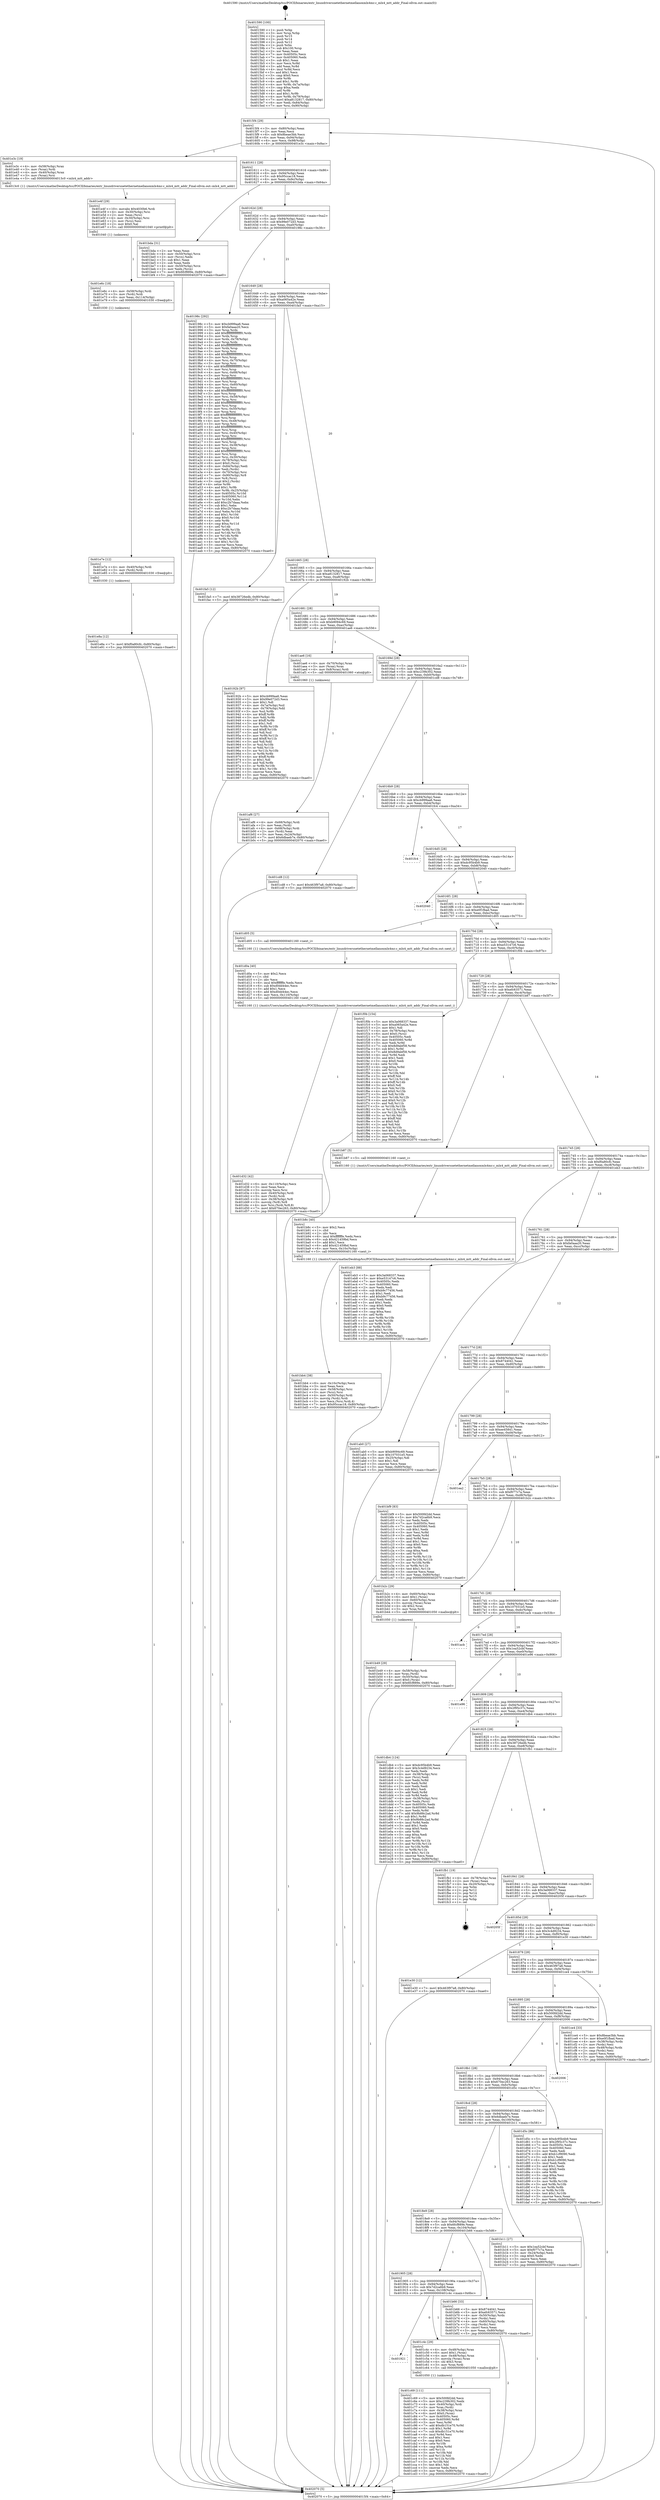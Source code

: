 digraph "0x401590" {
  label = "0x401590 (/mnt/c/Users/mathe/Desktop/tcc/POCII/binaries/extr_linuxdriversnetethernetmellanoxmlx4mr.c_mlx4_mtt_addr_Final-ollvm.out::main(0))"
  labelloc = "t"
  node[shape=record]

  Entry [label="",width=0.3,height=0.3,shape=circle,fillcolor=black,style=filled]
  "0x4015f4" [label="{
     0x4015f4 [29]\l
     | [instrs]\l
     &nbsp;&nbsp;0x4015f4 \<+3\>: mov -0x80(%rbp),%eax\l
     &nbsp;&nbsp;0x4015f7 \<+2\>: mov %eax,%ecx\l
     &nbsp;&nbsp;0x4015f9 \<+6\>: sub $0x8beae3bb,%ecx\l
     &nbsp;&nbsp;0x4015ff \<+6\>: mov %eax,-0x94(%rbp)\l
     &nbsp;&nbsp;0x401605 \<+6\>: mov %ecx,-0x98(%rbp)\l
     &nbsp;&nbsp;0x40160b \<+6\>: je 0000000000401e3c \<main+0x8ac\>\l
  }"]
  "0x401e3c" [label="{
     0x401e3c [19]\l
     | [instrs]\l
     &nbsp;&nbsp;0x401e3c \<+4\>: mov -0x58(%rbp),%rax\l
     &nbsp;&nbsp;0x401e40 \<+3\>: mov (%rax),%rdi\l
     &nbsp;&nbsp;0x401e43 \<+4\>: mov -0x40(%rbp),%rax\l
     &nbsp;&nbsp;0x401e47 \<+3\>: mov (%rax),%rsi\l
     &nbsp;&nbsp;0x401e4a \<+5\>: call 00000000004013c0 \<mlx4_mtt_addr\>\l
     | [calls]\l
     &nbsp;&nbsp;0x4013c0 \{1\} (/mnt/c/Users/mathe/Desktop/tcc/POCII/binaries/extr_linuxdriversnetethernetmellanoxmlx4mr.c_mlx4_mtt_addr_Final-ollvm.out::mlx4_mtt_addr)\l
  }"]
  "0x401611" [label="{
     0x401611 [28]\l
     | [instrs]\l
     &nbsp;&nbsp;0x401611 \<+5\>: jmp 0000000000401616 \<main+0x86\>\l
     &nbsp;&nbsp;0x401616 \<+6\>: mov -0x94(%rbp),%eax\l
     &nbsp;&nbsp;0x40161c \<+5\>: sub $0x95ccac18,%eax\l
     &nbsp;&nbsp;0x401621 \<+6\>: mov %eax,-0x9c(%rbp)\l
     &nbsp;&nbsp;0x401627 \<+6\>: je 0000000000401bda \<main+0x64a\>\l
  }"]
  Exit [label="",width=0.3,height=0.3,shape=circle,fillcolor=black,style=filled,peripheries=2]
  "0x401bda" [label="{
     0x401bda [31]\l
     | [instrs]\l
     &nbsp;&nbsp;0x401bda \<+2\>: xor %eax,%eax\l
     &nbsp;&nbsp;0x401bdc \<+4\>: mov -0x50(%rbp),%rcx\l
     &nbsp;&nbsp;0x401be0 \<+2\>: mov (%rcx),%edx\l
     &nbsp;&nbsp;0x401be2 \<+3\>: sub $0x1,%eax\l
     &nbsp;&nbsp;0x401be5 \<+2\>: sub %eax,%edx\l
     &nbsp;&nbsp;0x401be7 \<+4\>: mov -0x50(%rbp),%rcx\l
     &nbsp;&nbsp;0x401beb \<+2\>: mov %edx,(%rcx)\l
     &nbsp;&nbsp;0x401bed \<+7\>: movl $0x6fcf889e,-0x80(%rbp)\l
     &nbsp;&nbsp;0x401bf4 \<+5\>: jmp 0000000000402070 \<main+0xae0\>\l
  }"]
  "0x40162d" [label="{
     0x40162d [28]\l
     | [instrs]\l
     &nbsp;&nbsp;0x40162d \<+5\>: jmp 0000000000401632 \<main+0xa2\>\l
     &nbsp;&nbsp;0x401632 \<+6\>: mov -0x94(%rbp),%eax\l
     &nbsp;&nbsp;0x401638 \<+5\>: sub $0x99e072d3,%eax\l
     &nbsp;&nbsp;0x40163d \<+6\>: mov %eax,-0xa0(%rbp)\l
     &nbsp;&nbsp;0x401643 \<+6\>: je 000000000040198c \<main+0x3fc\>\l
  }"]
  "0x401e8a" [label="{
     0x401e8a [12]\l
     | [instrs]\l
     &nbsp;&nbsp;0x401e8a \<+7\>: movl $0xf0a80cfc,-0x80(%rbp)\l
     &nbsp;&nbsp;0x401e91 \<+5\>: jmp 0000000000402070 \<main+0xae0\>\l
  }"]
  "0x40198c" [label="{
     0x40198c [292]\l
     | [instrs]\l
     &nbsp;&nbsp;0x40198c \<+5\>: mov $0xcb999aa6,%eax\l
     &nbsp;&nbsp;0x401991 \<+5\>: mov $0xfa0aaa20,%ecx\l
     &nbsp;&nbsp;0x401996 \<+3\>: mov %rsp,%rdx\l
     &nbsp;&nbsp;0x401999 \<+4\>: add $0xfffffffffffffff0,%rdx\l
     &nbsp;&nbsp;0x40199d \<+3\>: mov %rdx,%rsp\l
     &nbsp;&nbsp;0x4019a0 \<+4\>: mov %rdx,-0x78(%rbp)\l
     &nbsp;&nbsp;0x4019a4 \<+3\>: mov %rsp,%rdx\l
     &nbsp;&nbsp;0x4019a7 \<+4\>: add $0xfffffffffffffff0,%rdx\l
     &nbsp;&nbsp;0x4019ab \<+3\>: mov %rdx,%rsp\l
     &nbsp;&nbsp;0x4019ae \<+3\>: mov %rsp,%rsi\l
     &nbsp;&nbsp;0x4019b1 \<+4\>: add $0xfffffffffffffff0,%rsi\l
     &nbsp;&nbsp;0x4019b5 \<+3\>: mov %rsi,%rsp\l
     &nbsp;&nbsp;0x4019b8 \<+4\>: mov %rsi,-0x70(%rbp)\l
     &nbsp;&nbsp;0x4019bc \<+3\>: mov %rsp,%rsi\l
     &nbsp;&nbsp;0x4019bf \<+4\>: add $0xfffffffffffffff0,%rsi\l
     &nbsp;&nbsp;0x4019c3 \<+3\>: mov %rsi,%rsp\l
     &nbsp;&nbsp;0x4019c6 \<+4\>: mov %rsi,-0x68(%rbp)\l
     &nbsp;&nbsp;0x4019ca \<+3\>: mov %rsp,%rsi\l
     &nbsp;&nbsp;0x4019cd \<+4\>: add $0xfffffffffffffff0,%rsi\l
     &nbsp;&nbsp;0x4019d1 \<+3\>: mov %rsi,%rsp\l
     &nbsp;&nbsp;0x4019d4 \<+4\>: mov %rsi,-0x60(%rbp)\l
     &nbsp;&nbsp;0x4019d8 \<+3\>: mov %rsp,%rsi\l
     &nbsp;&nbsp;0x4019db \<+4\>: add $0xfffffffffffffff0,%rsi\l
     &nbsp;&nbsp;0x4019df \<+3\>: mov %rsi,%rsp\l
     &nbsp;&nbsp;0x4019e2 \<+4\>: mov %rsi,-0x58(%rbp)\l
     &nbsp;&nbsp;0x4019e6 \<+3\>: mov %rsp,%rsi\l
     &nbsp;&nbsp;0x4019e9 \<+4\>: add $0xfffffffffffffff0,%rsi\l
     &nbsp;&nbsp;0x4019ed \<+3\>: mov %rsi,%rsp\l
     &nbsp;&nbsp;0x4019f0 \<+4\>: mov %rsi,-0x50(%rbp)\l
     &nbsp;&nbsp;0x4019f4 \<+3\>: mov %rsp,%rsi\l
     &nbsp;&nbsp;0x4019f7 \<+4\>: add $0xfffffffffffffff0,%rsi\l
     &nbsp;&nbsp;0x4019fb \<+3\>: mov %rsi,%rsp\l
     &nbsp;&nbsp;0x4019fe \<+4\>: mov %rsi,-0x48(%rbp)\l
     &nbsp;&nbsp;0x401a02 \<+3\>: mov %rsp,%rsi\l
     &nbsp;&nbsp;0x401a05 \<+4\>: add $0xfffffffffffffff0,%rsi\l
     &nbsp;&nbsp;0x401a09 \<+3\>: mov %rsi,%rsp\l
     &nbsp;&nbsp;0x401a0c \<+4\>: mov %rsi,-0x40(%rbp)\l
     &nbsp;&nbsp;0x401a10 \<+3\>: mov %rsp,%rsi\l
     &nbsp;&nbsp;0x401a13 \<+4\>: add $0xfffffffffffffff0,%rsi\l
     &nbsp;&nbsp;0x401a17 \<+3\>: mov %rsi,%rsp\l
     &nbsp;&nbsp;0x401a1a \<+4\>: mov %rsi,-0x38(%rbp)\l
     &nbsp;&nbsp;0x401a1e \<+3\>: mov %rsp,%rsi\l
     &nbsp;&nbsp;0x401a21 \<+4\>: add $0xfffffffffffffff0,%rsi\l
     &nbsp;&nbsp;0x401a25 \<+3\>: mov %rsi,%rsp\l
     &nbsp;&nbsp;0x401a28 \<+4\>: mov %rsi,-0x30(%rbp)\l
     &nbsp;&nbsp;0x401a2c \<+4\>: mov -0x78(%rbp),%rsi\l
     &nbsp;&nbsp;0x401a30 \<+6\>: movl $0x0,(%rsi)\l
     &nbsp;&nbsp;0x401a36 \<+6\>: mov -0x84(%rbp),%edi\l
     &nbsp;&nbsp;0x401a3c \<+2\>: mov %edi,(%rdx)\l
     &nbsp;&nbsp;0x401a3e \<+4\>: mov -0x70(%rbp),%rsi\l
     &nbsp;&nbsp;0x401a42 \<+7\>: mov -0x90(%rbp),%r8\l
     &nbsp;&nbsp;0x401a49 \<+3\>: mov %r8,(%rsi)\l
     &nbsp;&nbsp;0x401a4c \<+3\>: cmpl $0x2,(%rdx)\l
     &nbsp;&nbsp;0x401a4f \<+4\>: setne %r9b\l
     &nbsp;&nbsp;0x401a53 \<+4\>: and $0x1,%r9b\l
     &nbsp;&nbsp;0x401a57 \<+4\>: mov %r9b,-0x25(%rbp)\l
     &nbsp;&nbsp;0x401a5b \<+8\>: mov 0x40505c,%r10d\l
     &nbsp;&nbsp;0x401a63 \<+8\>: mov 0x405060,%r11d\l
     &nbsp;&nbsp;0x401a6b \<+3\>: mov %r10d,%ebx\l
     &nbsp;&nbsp;0x401a6e \<+6\>: add $0xc2b7daaa,%ebx\l
     &nbsp;&nbsp;0x401a74 \<+3\>: sub $0x1,%ebx\l
     &nbsp;&nbsp;0x401a77 \<+6\>: sub $0xc2b7daaa,%ebx\l
     &nbsp;&nbsp;0x401a7d \<+4\>: imul %ebx,%r10d\l
     &nbsp;&nbsp;0x401a81 \<+4\>: and $0x1,%r10d\l
     &nbsp;&nbsp;0x401a85 \<+4\>: cmp $0x0,%r10d\l
     &nbsp;&nbsp;0x401a89 \<+4\>: sete %r9b\l
     &nbsp;&nbsp;0x401a8d \<+4\>: cmp $0xa,%r11d\l
     &nbsp;&nbsp;0x401a91 \<+4\>: setl %r14b\l
     &nbsp;&nbsp;0x401a95 \<+3\>: mov %r9b,%r15b\l
     &nbsp;&nbsp;0x401a98 \<+3\>: and %r14b,%r15b\l
     &nbsp;&nbsp;0x401a9b \<+3\>: xor %r14b,%r9b\l
     &nbsp;&nbsp;0x401a9e \<+3\>: or %r9b,%r15b\l
     &nbsp;&nbsp;0x401aa1 \<+4\>: test $0x1,%r15b\l
     &nbsp;&nbsp;0x401aa5 \<+3\>: cmovne %ecx,%eax\l
     &nbsp;&nbsp;0x401aa8 \<+3\>: mov %eax,-0x80(%rbp)\l
     &nbsp;&nbsp;0x401aab \<+5\>: jmp 0000000000402070 \<main+0xae0\>\l
  }"]
  "0x401649" [label="{
     0x401649 [28]\l
     | [instrs]\l
     &nbsp;&nbsp;0x401649 \<+5\>: jmp 000000000040164e \<main+0xbe\>\l
     &nbsp;&nbsp;0x40164e \<+6\>: mov -0x94(%rbp),%eax\l
     &nbsp;&nbsp;0x401654 \<+5\>: sub $0xa065a42e,%eax\l
     &nbsp;&nbsp;0x401659 \<+6\>: mov %eax,-0xa4(%rbp)\l
     &nbsp;&nbsp;0x40165f \<+6\>: je 0000000000401fa5 \<main+0xa15\>\l
  }"]
  "0x401e7e" [label="{
     0x401e7e [12]\l
     | [instrs]\l
     &nbsp;&nbsp;0x401e7e \<+4\>: mov -0x40(%rbp),%rdi\l
     &nbsp;&nbsp;0x401e82 \<+3\>: mov (%rdi),%rdi\l
     &nbsp;&nbsp;0x401e85 \<+5\>: call 0000000000401030 \<free@plt\>\l
     | [calls]\l
     &nbsp;&nbsp;0x401030 \{1\} (unknown)\l
  }"]
  "0x401fa5" [label="{
     0x401fa5 [12]\l
     | [instrs]\l
     &nbsp;&nbsp;0x401fa5 \<+7\>: movl $0x38726edb,-0x80(%rbp)\l
     &nbsp;&nbsp;0x401fac \<+5\>: jmp 0000000000402070 \<main+0xae0\>\l
  }"]
  "0x401665" [label="{
     0x401665 [28]\l
     | [instrs]\l
     &nbsp;&nbsp;0x401665 \<+5\>: jmp 000000000040166a \<main+0xda\>\l
     &nbsp;&nbsp;0x40166a \<+6\>: mov -0x94(%rbp),%eax\l
     &nbsp;&nbsp;0x401670 \<+5\>: sub $0xa8132817,%eax\l
     &nbsp;&nbsp;0x401675 \<+6\>: mov %eax,-0xa8(%rbp)\l
     &nbsp;&nbsp;0x40167b \<+6\>: je 000000000040192b \<main+0x39b\>\l
  }"]
  "0x401e6c" [label="{
     0x401e6c [18]\l
     | [instrs]\l
     &nbsp;&nbsp;0x401e6c \<+4\>: mov -0x58(%rbp),%rdi\l
     &nbsp;&nbsp;0x401e70 \<+3\>: mov (%rdi),%rdi\l
     &nbsp;&nbsp;0x401e73 \<+6\>: mov %eax,-0x114(%rbp)\l
     &nbsp;&nbsp;0x401e79 \<+5\>: call 0000000000401030 \<free@plt\>\l
     | [calls]\l
     &nbsp;&nbsp;0x401030 \{1\} (unknown)\l
  }"]
  "0x40192b" [label="{
     0x40192b [97]\l
     | [instrs]\l
     &nbsp;&nbsp;0x40192b \<+5\>: mov $0xcb999aa6,%eax\l
     &nbsp;&nbsp;0x401930 \<+5\>: mov $0x99e072d3,%ecx\l
     &nbsp;&nbsp;0x401935 \<+2\>: mov $0x1,%dl\l
     &nbsp;&nbsp;0x401937 \<+4\>: mov -0x7a(%rbp),%sil\l
     &nbsp;&nbsp;0x40193b \<+4\>: mov -0x79(%rbp),%dil\l
     &nbsp;&nbsp;0x40193f \<+3\>: mov %sil,%r8b\l
     &nbsp;&nbsp;0x401942 \<+4\>: xor $0xff,%r8b\l
     &nbsp;&nbsp;0x401946 \<+3\>: mov %dil,%r9b\l
     &nbsp;&nbsp;0x401949 \<+4\>: xor $0xff,%r9b\l
     &nbsp;&nbsp;0x40194d \<+3\>: xor $0x1,%dl\l
     &nbsp;&nbsp;0x401950 \<+3\>: mov %r8b,%r10b\l
     &nbsp;&nbsp;0x401953 \<+4\>: and $0xff,%r10b\l
     &nbsp;&nbsp;0x401957 \<+3\>: and %dl,%sil\l
     &nbsp;&nbsp;0x40195a \<+3\>: mov %r9b,%r11b\l
     &nbsp;&nbsp;0x40195d \<+4\>: and $0xff,%r11b\l
     &nbsp;&nbsp;0x401961 \<+3\>: and %dl,%dil\l
     &nbsp;&nbsp;0x401964 \<+3\>: or %sil,%r10b\l
     &nbsp;&nbsp;0x401967 \<+3\>: or %dil,%r11b\l
     &nbsp;&nbsp;0x40196a \<+3\>: xor %r11b,%r10b\l
     &nbsp;&nbsp;0x40196d \<+3\>: or %r9b,%r8b\l
     &nbsp;&nbsp;0x401970 \<+4\>: xor $0xff,%r8b\l
     &nbsp;&nbsp;0x401974 \<+3\>: or $0x1,%dl\l
     &nbsp;&nbsp;0x401977 \<+3\>: and %dl,%r8b\l
     &nbsp;&nbsp;0x40197a \<+3\>: or %r8b,%r10b\l
     &nbsp;&nbsp;0x40197d \<+4\>: test $0x1,%r10b\l
     &nbsp;&nbsp;0x401981 \<+3\>: cmovne %ecx,%eax\l
     &nbsp;&nbsp;0x401984 \<+3\>: mov %eax,-0x80(%rbp)\l
     &nbsp;&nbsp;0x401987 \<+5\>: jmp 0000000000402070 \<main+0xae0\>\l
  }"]
  "0x401681" [label="{
     0x401681 [28]\l
     | [instrs]\l
     &nbsp;&nbsp;0x401681 \<+5\>: jmp 0000000000401686 \<main+0xf6\>\l
     &nbsp;&nbsp;0x401686 \<+6\>: mov -0x94(%rbp),%eax\l
     &nbsp;&nbsp;0x40168c \<+5\>: sub $0xb9094c69,%eax\l
     &nbsp;&nbsp;0x401691 \<+6\>: mov %eax,-0xac(%rbp)\l
     &nbsp;&nbsp;0x401697 \<+6\>: je 0000000000401ae6 \<main+0x556\>\l
  }"]
  "0x402070" [label="{
     0x402070 [5]\l
     | [instrs]\l
     &nbsp;&nbsp;0x402070 \<+5\>: jmp 00000000004015f4 \<main+0x64\>\l
  }"]
  "0x401590" [label="{
     0x401590 [100]\l
     | [instrs]\l
     &nbsp;&nbsp;0x401590 \<+1\>: push %rbp\l
     &nbsp;&nbsp;0x401591 \<+3\>: mov %rsp,%rbp\l
     &nbsp;&nbsp;0x401594 \<+2\>: push %r15\l
     &nbsp;&nbsp;0x401596 \<+2\>: push %r14\l
     &nbsp;&nbsp;0x401598 \<+2\>: push %r12\l
     &nbsp;&nbsp;0x40159a \<+1\>: push %rbx\l
     &nbsp;&nbsp;0x40159b \<+7\>: sub $0x100,%rsp\l
     &nbsp;&nbsp;0x4015a2 \<+2\>: xor %eax,%eax\l
     &nbsp;&nbsp;0x4015a4 \<+7\>: mov 0x40505c,%ecx\l
     &nbsp;&nbsp;0x4015ab \<+7\>: mov 0x405060,%edx\l
     &nbsp;&nbsp;0x4015b2 \<+3\>: sub $0x1,%eax\l
     &nbsp;&nbsp;0x4015b5 \<+3\>: mov %ecx,%r8d\l
     &nbsp;&nbsp;0x4015b8 \<+3\>: add %eax,%r8d\l
     &nbsp;&nbsp;0x4015bb \<+4\>: imul %r8d,%ecx\l
     &nbsp;&nbsp;0x4015bf \<+3\>: and $0x1,%ecx\l
     &nbsp;&nbsp;0x4015c2 \<+3\>: cmp $0x0,%ecx\l
     &nbsp;&nbsp;0x4015c5 \<+4\>: sete %r9b\l
     &nbsp;&nbsp;0x4015c9 \<+4\>: and $0x1,%r9b\l
     &nbsp;&nbsp;0x4015cd \<+4\>: mov %r9b,-0x7a(%rbp)\l
     &nbsp;&nbsp;0x4015d1 \<+3\>: cmp $0xa,%edx\l
     &nbsp;&nbsp;0x4015d4 \<+4\>: setl %r9b\l
     &nbsp;&nbsp;0x4015d8 \<+4\>: and $0x1,%r9b\l
     &nbsp;&nbsp;0x4015dc \<+4\>: mov %r9b,-0x79(%rbp)\l
     &nbsp;&nbsp;0x4015e0 \<+7\>: movl $0xa8132817,-0x80(%rbp)\l
     &nbsp;&nbsp;0x4015e7 \<+6\>: mov %edi,-0x84(%rbp)\l
     &nbsp;&nbsp;0x4015ed \<+7\>: mov %rsi,-0x90(%rbp)\l
  }"]
  "0x401e4f" [label="{
     0x401e4f [29]\l
     | [instrs]\l
     &nbsp;&nbsp;0x401e4f \<+10\>: movabs $0x4030b6,%rdi\l
     &nbsp;&nbsp;0x401e59 \<+4\>: mov -0x30(%rbp),%rsi\l
     &nbsp;&nbsp;0x401e5d \<+2\>: mov %eax,(%rsi)\l
     &nbsp;&nbsp;0x401e5f \<+4\>: mov -0x30(%rbp),%rsi\l
     &nbsp;&nbsp;0x401e63 \<+2\>: mov (%rsi),%esi\l
     &nbsp;&nbsp;0x401e65 \<+2\>: mov $0x0,%al\l
     &nbsp;&nbsp;0x401e67 \<+5\>: call 0000000000401040 \<printf@plt\>\l
     | [calls]\l
     &nbsp;&nbsp;0x401040 \{1\} (unknown)\l
  }"]
  "0x401d32" [label="{
     0x401d32 [42]\l
     | [instrs]\l
     &nbsp;&nbsp;0x401d32 \<+6\>: mov -0x110(%rbp),%ecx\l
     &nbsp;&nbsp;0x401d38 \<+3\>: imul %eax,%ecx\l
     &nbsp;&nbsp;0x401d3b \<+3\>: movslq %ecx,%rsi\l
     &nbsp;&nbsp;0x401d3e \<+4\>: mov -0x40(%rbp),%rdi\l
     &nbsp;&nbsp;0x401d42 \<+3\>: mov (%rdi),%rdi\l
     &nbsp;&nbsp;0x401d45 \<+4\>: mov -0x38(%rbp),%r8\l
     &nbsp;&nbsp;0x401d49 \<+3\>: movslq (%r8),%r8\l
     &nbsp;&nbsp;0x401d4c \<+4\>: mov %rsi,(%rdi,%r8,8)\l
     &nbsp;&nbsp;0x401d50 \<+7\>: movl $0x670ec263,-0x80(%rbp)\l
     &nbsp;&nbsp;0x401d57 \<+5\>: jmp 0000000000402070 \<main+0xae0\>\l
  }"]
  "0x401ae6" [label="{
     0x401ae6 [16]\l
     | [instrs]\l
     &nbsp;&nbsp;0x401ae6 \<+4\>: mov -0x70(%rbp),%rax\l
     &nbsp;&nbsp;0x401aea \<+3\>: mov (%rax),%rax\l
     &nbsp;&nbsp;0x401aed \<+4\>: mov 0x8(%rax),%rdi\l
     &nbsp;&nbsp;0x401af1 \<+5\>: call 0000000000401060 \<atoi@plt\>\l
     | [calls]\l
     &nbsp;&nbsp;0x401060 \{1\} (unknown)\l
  }"]
  "0x40169d" [label="{
     0x40169d [28]\l
     | [instrs]\l
     &nbsp;&nbsp;0x40169d \<+5\>: jmp 00000000004016a2 \<main+0x112\>\l
     &nbsp;&nbsp;0x4016a2 \<+6\>: mov -0x94(%rbp),%eax\l
     &nbsp;&nbsp;0x4016a8 \<+5\>: sub $0xc239b302,%eax\l
     &nbsp;&nbsp;0x4016ad \<+6\>: mov %eax,-0xb0(%rbp)\l
     &nbsp;&nbsp;0x4016b3 \<+6\>: je 0000000000401cd8 \<main+0x748\>\l
  }"]
  "0x401d0a" [label="{
     0x401d0a [40]\l
     | [instrs]\l
     &nbsp;&nbsp;0x401d0a \<+5\>: mov $0x2,%ecx\l
     &nbsp;&nbsp;0x401d0f \<+1\>: cltd\l
     &nbsp;&nbsp;0x401d10 \<+2\>: idiv %ecx\l
     &nbsp;&nbsp;0x401d12 \<+6\>: imul $0xfffffffe,%edx,%ecx\l
     &nbsp;&nbsp;0x401d18 \<+6\>: sub $0xd0dd44ec,%ecx\l
     &nbsp;&nbsp;0x401d1e \<+3\>: add $0x1,%ecx\l
     &nbsp;&nbsp;0x401d21 \<+6\>: add $0xd0dd44ec,%ecx\l
     &nbsp;&nbsp;0x401d27 \<+6\>: mov %ecx,-0x110(%rbp)\l
     &nbsp;&nbsp;0x401d2d \<+5\>: call 0000000000401160 \<next_i\>\l
     | [calls]\l
     &nbsp;&nbsp;0x401160 \{1\} (/mnt/c/Users/mathe/Desktop/tcc/POCII/binaries/extr_linuxdriversnetethernetmellanoxmlx4mr.c_mlx4_mtt_addr_Final-ollvm.out::next_i)\l
  }"]
  "0x401cd8" [label="{
     0x401cd8 [12]\l
     | [instrs]\l
     &nbsp;&nbsp;0x401cd8 \<+7\>: movl $0x463f97a8,-0x80(%rbp)\l
     &nbsp;&nbsp;0x401cdf \<+5\>: jmp 0000000000402070 \<main+0xae0\>\l
  }"]
  "0x4016b9" [label="{
     0x4016b9 [28]\l
     | [instrs]\l
     &nbsp;&nbsp;0x4016b9 \<+5\>: jmp 00000000004016be \<main+0x12e\>\l
     &nbsp;&nbsp;0x4016be \<+6\>: mov -0x94(%rbp),%eax\l
     &nbsp;&nbsp;0x4016c4 \<+5\>: sub $0xcb999aa6,%eax\l
     &nbsp;&nbsp;0x4016c9 \<+6\>: mov %eax,-0xb4(%rbp)\l
     &nbsp;&nbsp;0x4016cf \<+6\>: je 0000000000401fc4 \<main+0xa34\>\l
  }"]
  "0x401c69" [label="{
     0x401c69 [111]\l
     | [instrs]\l
     &nbsp;&nbsp;0x401c69 \<+5\>: mov $0x500fd2dd,%ecx\l
     &nbsp;&nbsp;0x401c6e \<+5\>: mov $0xc239b302,%edx\l
     &nbsp;&nbsp;0x401c73 \<+4\>: mov -0x40(%rbp),%rdi\l
     &nbsp;&nbsp;0x401c77 \<+3\>: mov %rax,(%rdi)\l
     &nbsp;&nbsp;0x401c7a \<+4\>: mov -0x38(%rbp),%rax\l
     &nbsp;&nbsp;0x401c7e \<+6\>: movl $0x0,(%rax)\l
     &nbsp;&nbsp;0x401c84 \<+7\>: mov 0x40505c,%esi\l
     &nbsp;&nbsp;0x401c8b \<+8\>: mov 0x405060,%r8d\l
     &nbsp;&nbsp;0x401c93 \<+3\>: mov %esi,%r9d\l
     &nbsp;&nbsp;0x401c96 \<+7\>: add $0xdb151e70,%r9d\l
     &nbsp;&nbsp;0x401c9d \<+4\>: sub $0x1,%r9d\l
     &nbsp;&nbsp;0x401ca1 \<+7\>: sub $0xdb151e70,%r9d\l
     &nbsp;&nbsp;0x401ca8 \<+4\>: imul %r9d,%esi\l
     &nbsp;&nbsp;0x401cac \<+3\>: and $0x1,%esi\l
     &nbsp;&nbsp;0x401caf \<+3\>: cmp $0x0,%esi\l
     &nbsp;&nbsp;0x401cb2 \<+4\>: sete %r10b\l
     &nbsp;&nbsp;0x401cb6 \<+4\>: cmp $0xa,%r8d\l
     &nbsp;&nbsp;0x401cba \<+4\>: setl %r11b\l
     &nbsp;&nbsp;0x401cbe \<+3\>: mov %r10b,%bl\l
     &nbsp;&nbsp;0x401cc1 \<+3\>: and %r11b,%bl\l
     &nbsp;&nbsp;0x401cc4 \<+3\>: xor %r11b,%r10b\l
     &nbsp;&nbsp;0x401cc7 \<+3\>: or %r10b,%bl\l
     &nbsp;&nbsp;0x401cca \<+3\>: test $0x1,%bl\l
     &nbsp;&nbsp;0x401ccd \<+3\>: cmovne %edx,%ecx\l
     &nbsp;&nbsp;0x401cd0 \<+3\>: mov %ecx,-0x80(%rbp)\l
     &nbsp;&nbsp;0x401cd3 \<+5\>: jmp 0000000000402070 \<main+0xae0\>\l
  }"]
  "0x401fc4" [label="{
     0x401fc4\l
  }", style=dashed]
  "0x4016d5" [label="{
     0x4016d5 [28]\l
     | [instrs]\l
     &nbsp;&nbsp;0x4016d5 \<+5\>: jmp 00000000004016da \<main+0x14a\>\l
     &nbsp;&nbsp;0x4016da \<+6\>: mov -0x94(%rbp),%eax\l
     &nbsp;&nbsp;0x4016e0 \<+5\>: sub $0xdc95b4b9,%eax\l
     &nbsp;&nbsp;0x4016e5 \<+6\>: mov %eax,-0xb8(%rbp)\l
     &nbsp;&nbsp;0x4016eb \<+6\>: je 0000000000402040 \<main+0xab0\>\l
  }"]
  "0x401921" [label="{
     0x401921\l
  }", style=dashed]
  "0x402040" [label="{
     0x402040\l
  }", style=dashed]
  "0x4016f1" [label="{
     0x4016f1 [28]\l
     | [instrs]\l
     &nbsp;&nbsp;0x4016f1 \<+5\>: jmp 00000000004016f6 \<main+0x166\>\l
     &nbsp;&nbsp;0x4016f6 \<+6\>: mov -0x94(%rbp),%eax\l
     &nbsp;&nbsp;0x4016fc \<+5\>: sub $0xe0f1fbad,%eax\l
     &nbsp;&nbsp;0x401701 \<+6\>: mov %eax,-0xbc(%rbp)\l
     &nbsp;&nbsp;0x401707 \<+6\>: je 0000000000401d05 \<main+0x775\>\l
  }"]
  "0x401c4c" [label="{
     0x401c4c [29]\l
     | [instrs]\l
     &nbsp;&nbsp;0x401c4c \<+4\>: mov -0x48(%rbp),%rax\l
     &nbsp;&nbsp;0x401c50 \<+6\>: movl $0x1,(%rax)\l
     &nbsp;&nbsp;0x401c56 \<+4\>: mov -0x48(%rbp),%rax\l
     &nbsp;&nbsp;0x401c5a \<+3\>: movslq (%rax),%rax\l
     &nbsp;&nbsp;0x401c5d \<+4\>: shl $0x3,%rax\l
     &nbsp;&nbsp;0x401c61 \<+3\>: mov %rax,%rdi\l
     &nbsp;&nbsp;0x401c64 \<+5\>: call 0000000000401050 \<malloc@plt\>\l
     | [calls]\l
     &nbsp;&nbsp;0x401050 \{1\} (unknown)\l
  }"]
  "0x401d05" [label="{
     0x401d05 [5]\l
     | [instrs]\l
     &nbsp;&nbsp;0x401d05 \<+5\>: call 0000000000401160 \<next_i\>\l
     | [calls]\l
     &nbsp;&nbsp;0x401160 \{1\} (/mnt/c/Users/mathe/Desktop/tcc/POCII/binaries/extr_linuxdriversnetethernetmellanoxmlx4mr.c_mlx4_mtt_addr_Final-ollvm.out::next_i)\l
  }"]
  "0x40170d" [label="{
     0x40170d [28]\l
     | [instrs]\l
     &nbsp;&nbsp;0x40170d \<+5\>: jmp 0000000000401712 \<main+0x182\>\l
     &nbsp;&nbsp;0x401712 \<+6\>: mov -0x94(%rbp),%eax\l
     &nbsp;&nbsp;0x401718 \<+5\>: sub $0xe53147c6,%eax\l
     &nbsp;&nbsp;0x40171d \<+6\>: mov %eax,-0xc0(%rbp)\l
     &nbsp;&nbsp;0x401723 \<+6\>: je 0000000000401f0b \<main+0x97b\>\l
  }"]
  "0x401bb4" [label="{
     0x401bb4 [38]\l
     | [instrs]\l
     &nbsp;&nbsp;0x401bb4 \<+6\>: mov -0x10c(%rbp),%ecx\l
     &nbsp;&nbsp;0x401bba \<+3\>: imul %eax,%ecx\l
     &nbsp;&nbsp;0x401bbd \<+4\>: mov -0x58(%rbp),%rsi\l
     &nbsp;&nbsp;0x401bc1 \<+3\>: mov (%rsi),%rsi\l
     &nbsp;&nbsp;0x401bc4 \<+4\>: mov -0x50(%rbp),%rdi\l
     &nbsp;&nbsp;0x401bc8 \<+3\>: movslq (%rdi),%rdi\l
     &nbsp;&nbsp;0x401bcb \<+3\>: mov %ecx,(%rsi,%rdi,4)\l
     &nbsp;&nbsp;0x401bce \<+7\>: movl $0x95ccac18,-0x80(%rbp)\l
     &nbsp;&nbsp;0x401bd5 \<+5\>: jmp 0000000000402070 \<main+0xae0\>\l
  }"]
  "0x401f0b" [label="{
     0x401f0b [154]\l
     | [instrs]\l
     &nbsp;&nbsp;0x401f0b \<+5\>: mov $0x3a068337,%eax\l
     &nbsp;&nbsp;0x401f10 \<+5\>: mov $0xa065a42e,%ecx\l
     &nbsp;&nbsp;0x401f15 \<+2\>: mov $0x1,%dl\l
     &nbsp;&nbsp;0x401f17 \<+4\>: mov -0x78(%rbp),%rsi\l
     &nbsp;&nbsp;0x401f1b \<+6\>: movl $0x0,(%rsi)\l
     &nbsp;&nbsp;0x401f21 \<+7\>: mov 0x40505c,%edi\l
     &nbsp;&nbsp;0x401f28 \<+8\>: mov 0x405060,%r8d\l
     &nbsp;&nbsp;0x401f30 \<+3\>: mov %edi,%r9d\l
     &nbsp;&nbsp;0x401f33 \<+7\>: sub $0x8d9abf58,%r9d\l
     &nbsp;&nbsp;0x401f3a \<+4\>: sub $0x1,%r9d\l
     &nbsp;&nbsp;0x401f3e \<+7\>: add $0x8d9abf58,%r9d\l
     &nbsp;&nbsp;0x401f45 \<+4\>: imul %r9d,%edi\l
     &nbsp;&nbsp;0x401f49 \<+3\>: and $0x1,%edi\l
     &nbsp;&nbsp;0x401f4c \<+3\>: cmp $0x0,%edi\l
     &nbsp;&nbsp;0x401f4f \<+4\>: sete %r10b\l
     &nbsp;&nbsp;0x401f53 \<+4\>: cmp $0xa,%r8d\l
     &nbsp;&nbsp;0x401f57 \<+4\>: setl %r11b\l
     &nbsp;&nbsp;0x401f5b \<+3\>: mov %r10b,%bl\l
     &nbsp;&nbsp;0x401f5e \<+3\>: xor $0xff,%bl\l
     &nbsp;&nbsp;0x401f61 \<+3\>: mov %r11b,%r14b\l
     &nbsp;&nbsp;0x401f64 \<+4\>: xor $0xff,%r14b\l
     &nbsp;&nbsp;0x401f68 \<+3\>: xor $0x0,%dl\l
     &nbsp;&nbsp;0x401f6b \<+3\>: mov %bl,%r15b\l
     &nbsp;&nbsp;0x401f6e \<+4\>: and $0x0,%r15b\l
     &nbsp;&nbsp;0x401f72 \<+3\>: and %dl,%r10b\l
     &nbsp;&nbsp;0x401f75 \<+3\>: mov %r14b,%r12b\l
     &nbsp;&nbsp;0x401f78 \<+4\>: and $0x0,%r12b\l
     &nbsp;&nbsp;0x401f7c \<+3\>: and %dl,%r11b\l
     &nbsp;&nbsp;0x401f7f \<+3\>: or %r10b,%r15b\l
     &nbsp;&nbsp;0x401f82 \<+3\>: or %r11b,%r12b\l
     &nbsp;&nbsp;0x401f85 \<+3\>: xor %r12b,%r15b\l
     &nbsp;&nbsp;0x401f88 \<+3\>: or %r14b,%bl\l
     &nbsp;&nbsp;0x401f8b \<+3\>: xor $0xff,%bl\l
     &nbsp;&nbsp;0x401f8e \<+3\>: or $0x0,%dl\l
     &nbsp;&nbsp;0x401f91 \<+2\>: and %dl,%bl\l
     &nbsp;&nbsp;0x401f93 \<+3\>: or %bl,%r15b\l
     &nbsp;&nbsp;0x401f96 \<+4\>: test $0x1,%r15b\l
     &nbsp;&nbsp;0x401f9a \<+3\>: cmovne %ecx,%eax\l
     &nbsp;&nbsp;0x401f9d \<+3\>: mov %eax,-0x80(%rbp)\l
     &nbsp;&nbsp;0x401fa0 \<+5\>: jmp 0000000000402070 \<main+0xae0\>\l
  }"]
  "0x401729" [label="{
     0x401729 [28]\l
     | [instrs]\l
     &nbsp;&nbsp;0x401729 \<+5\>: jmp 000000000040172e \<main+0x19e\>\l
     &nbsp;&nbsp;0x40172e \<+6\>: mov -0x94(%rbp),%eax\l
     &nbsp;&nbsp;0x401734 \<+5\>: sub $0xefc63571,%eax\l
     &nbsp;&nbsp;0x401739 \<+6\>: mov %eax,-0xc4(%rbp)\l
     &nbsp;&nbsp;0x40173f \<+6\>: je 0000000000401b87 \<main+0x5f7\>\l
  }"]
  "0x401b8c" [label="{
     0x401b8c [40]\l
     | [instrs]\l
     &nbsp;&nbsp;0x401b8c \<+5\>: mov $0x2,%ecx\l
     &nbsp;&nbsp;0x401b91 \<+1\>: cltd\l
     &nbsp;&nbsp;0x401b92 \<+2\>: idiv %ecx\l
     &nbsp;&nbsp;0x401b94 \<+6\>: imul $0xfffffffe,%edx,%ecx\l
     &nbsp;&nbsp;0x401b9a \<+6\>: sub $0x421459bd,%ecx\l
     &nbsp;&nbsp;0x401ba0 \<+3\>: add $0x1,%ecx\l
     &nbsp;&nbsp;0x401ba3 \<+6\>: add $0x421459bd,%ecx\l
     &nbsp;&nbsp;0x401ba9 \<+6\>: mov %ecx,-0x10c(%rbp)\l
     &nbsp;&nbsp;0x401baf \<+5\>: call 0000000000401160 \<next_i\>\l
     | [calls]\l
     &nbsp;&nbsp;0x401160 \{1\} (/mnt/c/Users/mathe/Desktop/tcc/POCII/binaries/extr_linuxdriversnetethernetmellanoxmlx4mr.c_mlx4_mtt_addr_Final-ollvm.out::next_i)\l
  }"]
  "0x401b87" [label="{
     0x401b87 [5]\l
     | [instrs]\l
     &nbsp;&nbsp;0x401b87 \<+5\>: call 0000000000401160 \<next_i\>\l
     | [calls]\l
     &nbsp;&nbsp;0x401160 \{1\} (/mnt/c/Users/mathe/Desktop/tcc/POCII/binaries/extr_linuxdriversnetethernetmellanoxmlx4mr.c_mlx4_mtt_addr_Final-ollvm.out::next_i)\l
  }"]
  "0x401745" [label="{
     0x401745 [28]\l
     | [instrs]\l
     &nbsp;&nbsp;0x401745 \<+5\>: jmp 000000000040174a \<main+0x1ba\>\l
     &nbsp;&nbsp;0x40174a \<+6\>: mov -0x94(%rbp),%eax\l
     &nbsp;&nbsp;0x401750 \<+5\>: sub $0xf0a80cfc,%eax\l
     &nbsp;&nbsp;0x401755 \<+6\>: mov %eax,-0xc8(%rbp)\l
     &nbsp;&nbsp;0x40175b \<+6\>: je 0000000000401eb3 \<main+0x923\>\l
  }"]
  "0x401905" [label="{
     0x401905 [28]\l
     | [instrs]\l
     &nbsp;&nbsp;0x401905 \<+5\>: jmp 000000000040190a \<main+0x37a\>\l
     &nbsp;&nbsp;0x40190a \<+6\>: mov -0x94(%rbp),%eax\l
     &nbsp;&nbsp;0x401910 \<+5\>: sub $0x7d2ca6b9,%eax\l
     &nbsp;&nbsp;0x401915 \<+6\>: mov %eax,-0x108(%rbp)\l
     &nbsp;&nbsp;0x40191b \<+6\>: je 0000000000401c4c \<main+0x6bc\>\l
  }"]
  "0x401eb3" [label="{
     0x401eb3 [88]\l
     | [instrs]\l
     &nbsp;&nbsp;0x401eb3 \<+5\>: mov $0x3a068337,%eax\l
     &nbsp;&nbsp;0x401eb8 \<+5\>: mov $0xe53147c6,%ecx\l
     &nbsp;&nbsp;0x401ebd \<+7\>: mov 0x40505c,%edx\l
     &nbsp;&nbsp;0x401ec4 \<+7\>: mov 0x405060,%esi\l
     &nbsp;&nbsp;0x401ecb \<+2\>: mov %edx,%edi\l
     &nbsp;&nbsp;0x401ecd \<+6\>: sub $0xb9c77456,%edi\l
     &nbsp;&nbsp;0x401ed3 \<+3\>: sub $0x1,%edi\l
     &nbsp;&nbsp;0x401ed6 \<+6\>: add $0xb9c77456,%edi\l
     &nbsp;&nbsp;0x401edc \<+3\>: imul %edi,%edx\l
     &nbsp;&nbsp;0x401edf \<+3\>: and $0x1,%edx\l
     &nbsp;&nbsp;0x401ee2 \<+3\>: cmp $0x0,%edx\l
     &nbsp;&nbsp;0x401ee5 \<+4\>: sete %r8b\l
     &nbsp;&nbsp;0x401ee9 \<+3\>: cmp $0xa,%esi\l
     &nbsp;&nbsp;0x401eec \<+4\>: setl %r9b\l
     &nbsp;&nbsp;0x401ef0 \<+3\>: mov %r8b,%r10b\l
     &nbsp;&nbsp;0x401ef3 \<+3\>: and %r9b,%r10b\l
     &nbsp;&nbsp;0x401ef6 \<+3\>: xor %r9b,%r8b\l
     &nbsp;&nbsp;0x401ef9 \<+3\>: or %r8b,%r10b\l
     &nbsp;&nbsp;0x401efc \<+4\>: test $0x1,%r10b\l
     &nbsp;&nbsp;0x401f00 \<+3\>: cmovne %ecx,%eax\l
     &nbsp;&nbsp;0x401f03 \<+3\>: mov %eax,-0x80(%rbp)\l
     &nbsp;&nbsp;0x401f06 \<+5\>: jmp 0000000000402070 \<main+0xae0\>\l
  }"]
  "0x401761" [label="{
     0x401761 [28]\l
     | [instrs]\l
     &nbsp;&nbsp;0x401761 \<+5\>: jmp 0000000000401766 \<main+0x1d6\>\l
     &nbsp;&nbsp;0x401766 \<+6\>: mov -0x94(%rbp),%eax\l
     &nbsp;&nbsp;0x40176c \<+5\>: sub $0xfa0aaa20,%eax\l
     &nbsp;&nbsp;0x401771 \<+6\>: mov %eax,-0xcc(%rbp)\l
     &nbsp;&nbsp;0x401777 \<+6\>: je 0000000000401ab0 \<main+0x520\>\l
  }"]
  "0x401b66" [label="{
     0x401b66 [33]\l
     | [instrs]\l
     &nbsp;&nbsp;0x401b66 \<+5\>: mov $0x8744041,%eax\l
     &nbsp;&nbsp;0x401b6b \<+5\>: mov $0xefc63571,%ecx\l
     &nbsp;&nbsp;0x401b70 \<+4\>: mov -0x50(%rbp),%rdx\l
     &nbsp;&nbsp;0x401b74 \<+2\>: mov (%rdx),%esi\l
     &nbsp;&nbsp;0x401b76 \<+4\>: mov -0x60(%rbp),%rdx\l
     &nbsp;&nbsp;0x401b7a \<+2\>: cmp (%rdx),%esi\l
     &nbsp;&nbsp;0x401b7c \<+3\>: cmovl %ecx,%eax\l
     &nbsp;&nbsp;0x401b7f \<+3\>: mov %eax,-0x80(%rbp)\l
     &nbsp;&nbsp;0x401b82 \<+5\>: jmp 0000000000402070 \<main+0xae0\>\l
  }"]
  "0x401ab0" [label="{
     0x401ab0 [27]\l
     | [instrs]\l
     &nbsp;&nbsp;0x401ab0 \<+5\>: mov $0xb9094c69,%eax\l
     &nbsp;&nbsp;0x401ab5 \<+5\>: mov $0x107031e5,%ecx\l
     &nbsp;&nbsp;0x401aba \<+3\>: mov -0x25(%rbp),%dl\l
     &nbsp;&nbsp;0x401abd \<+3\>: test $0x1,%dl\l
     &nbsp;&nbsp;0x401ac0 \<+3\>: cmovne %ecx,%eax\l
     &nbsp;&nbsp;0x401ac3 \<+3\>: mov %eax,-0x80(%rbp)\l
     &nbsp;&nbsp;0x401ac6 \<+5\>: jmp 0000000000402070 \<main+0xae0\>\l
  }"]
  "0x40177d" [label="{
     0x40177d [28]\l
     | [instrs]\l
     &nbsp;&nbsp;0x40177d \<+5\>: jmp 0000000000401782 \<main+0x1f2\>\l
     &nbsp;&nbsp;0x401782 \<+6\>: mov -0x94(%rbp),%eax\l
     &nbsp;&nbsp;0x401788 \<+5\>: sub $0x8744041,%eax\l
     &nbsp;&nbsp;0x40178d \<+6\>: mov %eax,-0xd0(%rbp)\l
     &nbsp;&nbsp;0x401793 \<+6\>: je 0000000000401bf9 \<main+0x669\>\l
  }"]
  "0x401af6" [label="{
     0x401af6 [27]\l
     | [instrs]\l
     &nbsp;&nbsp;0x401af6 \<+4\>: mov -0x68(%rbp),%rdi\l
     &nbsp;&nbsp;0x401afa \<+2\>: mov %eax,(%rdi)\l
     &nbsp;&nbsp;0x401afc \<+4\>: mov -0x68(%rbp),%rdi\l
     &nbsp;&nbsp;0x401b00 \<+2\>: mov (%rdi),%eax\l
     &nbsp;&nbsp;0x401b02 \<+3\>: mov %eax,-0x24(%rbp)\l
     &nbsp;&nbsp;0x401b05 \<+7\>: movl $0x6dbaeb7e,-0x80(%rbp)\l
     &nbsp;&nbsp;0x401b0c \<+5\>: jmp 0000000000402070 \<main+0xae0\>\l
  }"]
  "0x401b49" [label="{
     0x401b49 [29]\l
     | [instrs]\l
     &nbsp;&nbsp;0x401b49 \<+4\>: mov -0x58(%rbp),%rdi\l
     &nbsp;&nbsp;0x401b4d \<+3\>: mov %rax,(%rdi)\l
     &nbsp;&nbsp;0x401b50 \<+4\>: mov -0x50(%rbp),%rax\l
     &nbsp;&nbsp;0x401b54 \<+6\>: movl $0x0,(%rax)\l
     &nbsp;&nbsp;0x401b5a \<+7\>: movl $0x6fcf889e,-0x80(%rbp)\l
     &nbsp;&nbsp;0x401b61 \<+5\>: jmp 0000000000402070 \<main+0xae0\>\l
  }"]
  "0x401bf9" [label="{
     0x401bf9 [83]\l
     | [instrs]\l
     &nbsp;&nbsp;0x401bf9 \<+5\>: mov $0x500fd2dd,%eax\l
     &nbsp;&nbsp;0x401bfe \<+5\>: mov $0x7d2ca6b9,%ecx\l
     &nbsp;&nbsp;0x401c03 \<+2\>: xor %edx,%edx\l
     &nbsp;&nbsp;0x401c05 \<+7\>: mov 0x40505c,%esi\l
     &nbsp;&nbsp;0x401c0c \<+7\>: mov 0x405060,%edi\l
     &nbsp;&nbsp;0x401c13 \<+3\>: sub $0x1,%edx\l
     &nbsp;&nbsp;0x401c16 \<+3\>: mov %esi,%r8d\l
     &nbsp;&nbsp;0x401c19 \<+3\>: add %edx,%r8d\l
     &nbsp;&nbsp;0x401c1c \<+4\>: imul %r8d,%esi\l
     &nbsp;&nbsp;0x401c20 \<+3\>: and $0x1,%esi\l
     &nbsp;&nbsp;0x401c23 \<+3\>: cmp $0x0,%esi\l
     &nbsp;&nbsp;0x401c26 \<+4\>: sete %r9b\l
     &nbsp;&nbsp;0x401c2a \<+3\>: cmp $0xa,%edi\l
     &nbsp;&nbsp;0x401c2d \<+4\>: setl %r10b\l
     &nbsp;&nbsp;0x401c31 \<+3\>: mov %r9b,%r11b\l
     &nbsp;&nbsp;0x401c34 \<+3\>: and %r10b,%r11b\l
     &nbsp;&nbsp;0x401c37 \<+3\>: xor %r10b,%r9b\l
     &nbsp;&nbsp;0x401c3a \<+3\>: or %r9b,%r11b\l
     &nbsp;&nbsp;0x401c3d \<+4\>: test $0x1,%r11b\l
     &nbsp;&nbsp;0x401c41 \<+3\>: cmovne %ecx,%eax\l
     &nbsp;&nbsp;0x401c44 \<+3\>: mov %eax,-0x80(%rbp)\l
     &nbsp;&nbsp;0x401c47 \<+5\>: jmp 0000000000402070 \<main+0xae0\>\l
  }"]
  "0x401799" [label="{
     0x401799 [28]\l
     | [instrs]\l
     &nbsp;&nbsp;0x401799 \<+5\>: jmp 000000000040179e \<main+0x20e\>\l
     &nbsp;&nbsp;0x40179e \<+6\>: mov -0x94(%rbp),%eax\l
     &nbsp;&nbsp;0x4017a4 \<+5\>: sub $0xee45841,%eax\l
     &nbsp;&nbsp;0x4017a9 \<+6\>: mov %eax,-0xd4(%rbp)\l
     &nbsp;&nbsp;0x4017af \<+6\>: je 0000000000401ea2 \<main+0x912\>\l
  }"]
  "0x4018e9" [label="{
     0x4018e9 [28]\l
     | [instrs]\l
     &nbsp;&nbsp;0x4018e9 \<+5\>: jmp 00000000004018ee \<main+0x35e\>\l
     &nbsp;&nbsp;0x4018ee \<+6\>: mov -0x94(%rbp),%eax\l
     &nbsp;&nbsp;0x4018f4 \<+5\>: sub $0x6fcf889e,%eax\l
     &nbsp;&nbsp;0x4018f9 \<+6\>: mov %eax,-0x104(%rbp)\l
     &nbsp;&nbsp;0x4018ff \<+6\>: je 0000000000401b66 \<main+0x5d6\>\l
  }"]
  "0x401ea2" [label="{
     0x401ea2\l
  }", style=dashed]
  "0x4017b5" [label="{
     0x4017b5 [28]\l
     | [instrs]\l
     &nbsp;&nbsp;0x4017b5 \<+5\>: jmp 00000000004017ba \<main+0x22a\>\l
     &nbsp;&nbsp;0x4017ba \<+6\>: mov -0x94(%rbp),%eax\l
     &nbsp;&nbsp;0x4017c0 \<+5\>: sub $0xf077c7a,%eax\l
     &nbsp;&nbsp;0x4017c5 \<+6\>: mov %eax,-0xd8(%rbp)\l
     &nbsp;&nbsp;0x4017cb \<+6\>: je 0000000000401b2c \<main+0x59c\>\l
  }"]
  "0x401b11" [label="{
     0x401b11 [27]\l
     | [instrs]\l
     &nbsp;&nbsp;0x401b11 \<+5\>: mov $0x1ea52cbf,%eax\l
     &nbsp;&nbsp;0x401b16 \<+5\>: mov $0xf077c7a,%ecx\l
     &nbsp;&nbsp;0x401b1b \<+3\>: mov -0x24(%rbp),%edx\l
     &nbsp;&nbsp;0x401b1e \<+3\>: cmp $0x0,%edx\l
     &nbsp;&nbsp;0x401b21 \<+3\>: cmove %ecx,%eax\l
     &nbsp;&nbsp;0x401b24 \<+3\>: mov %eax,-0x80(%rbp)\l
     &nbsp;&nbsp;0x401b27 \<+5\>: jmp 0000000000402070 \<main+0xae0\>\l
  }"]
  "0x401b2c" [label="{
     0x401b2c [29]\l
     | [instrs]\l
     &nbsp;&nbsp;0x401b2c \<+4\>: mov -0x60(%rbp),%rax\l
     &nbsp;&nbsp;0x401b30 \<+6\>: movl $0x1,(%rax)\l
     &nbsp;&nbsp;0x401b36 \<+4\>: mov -0x60(%rbp),%rax\l
     &nbsp;&nbsp;0x401b3a \<+3\>: movslq (%rax),%rax\l
     &nbsp;&nbsp;0x401b3d \<+4\>: shl $0x2,%rax\l
     &nbsp;&nbsp;0x401b41 \<+3\>: mov %rax,%rdi\l
     &nbsp;&nbsp;0x401b44 \<+5\>: call 0000000000401050 \<malloc@plt\>\l
     | [calls]\l
     &nbsp;&nbsp;0x401050 \{1\} (unknown)\l
  }"]
  "0x4017d1" [label="{
     0x4017d1 [28]\l
     | [instrs]\l
     &nbsp;&nbsp;0x4017d1 \<+5\>: jmp 00000000004017d6 \<main+0x246\>\l
     &nbsp;&nbsp;0x4017d6 \<+6\>: mov -0x94(%rbp),%eax\l
     &nbsp;&nbsp;0x4017dc \<+5\>: sub $0x107031e5,%eax\l
     &nbsp;&nbsp;0x4017e1 \<+6\>: mov %eax,-0xdc(%rbp)\l
     &nbsp;&nbsp;0x4017e7 \<+6\>: je 0000000000401acb \<main+0x53b\>\l
  }"]
  "0x4018cd" [label="{
     0x4018cd [28]\l
     | [instrs]\l
     &nbsp;&nbsp;0x4018cd \<+5\>: jmp 00000000004018d2 \<main+0x342\>\l
     &nbsp;&nbsp;0x4018d2 \<+6\>: mov -0x94(%rbp),%eax\l
     &nbsp;&nbsp;0x4018d8 \<+5\>: sub $0x6dbaeb7e,%eax\l
     &nbsp;&nbsp;0x4018dd \<+6\>: mov %eax,-0x100(%rbp)\l
     &nbsp;&nbsp;0x4018e3 \<+6\>: je 0000000000401b11 \<main+0x581\>\l
  }"]
  "0x401acb" [label="{
     0x401acb\l
  }", style=dashed]
  "0x4017ed" [label="{
     0x4017ed [28]\l
     | [instrs]\l
     &nbsp;&nbsp;0x4017ed \<+5\>: jmp 00000000004017f2 \<main+0x262\>\l
     &nbsp;&nbsp;0x4017f2 \<+6\>: mov -0x94(%rbp),%eax\l
     &nbsp;&nbsp;0x4017f8 \<+5\>: sub $0x1ea52cbf,%eax\l
     &nbsp;&nbsp;0x4017fd \<+6\>: mov %eax,-0xe0(%rbp)\l
     &nbsp;&nbsp;0x401803 \<+6\>: je 0000000000401e96 \<main+0x906\>\l
  }"]
  "0x401d5c" [label="{
     0x401d5c [88]\l
     | [instrs]\l
     &nbsp;&nbsp;0x401d5c \<+5\>: mov $0xdc95b4b9,%eax\l
     &nbsp;&nbsp;0x401d61 \<+5\>: mov $0x2f95c37c,%ecx\l
     &nbsp;&nbsp;0x401d66 \<+7\>: mov 0x40505c,%edx\l
     &nbsp;&nbsp;0x401d6d \<+7\>: mov 0x405060,%esi\l
     &nbsp;&nbsp;0x401d74 \<+2\>: mov %edx,%edi\l
     &nbsp;&nbsp;0x401d76 \<+6\>: add $0xb1cf9090,%edi\l
     &nbsp;&nbsp;0x401d7c \<+3\>: sub $0x1,%edi\l
     &nbsp;&nbsp;0x401d7f \<+6\>: sub $0xb1cf9090,%edi\l
     &nbsp;&nbsp;0x401d85 \<+3\>: imul %edi,%edx\l
     &nbsp;&nbsp;0x401d88 \<+3\>: and $0x1,%edx\l
     &nbsp;&nbsp;0x401d8b \<+3\>: cmp $0x0,%edx\l
     &nbsp;&nbsp;0x401d8e \<+4\>: sete %r8b\l
     &nbsp;&nbsp;0x401d92 \<+3\>: cmp $0xa,%esi\l
     &nbsp;&nbsp;0x401d95 \<+4\>: setl %r9b\l
     &nbsp;&nbsp;0x401d99 \<+3\>: mov %r8b,%r10b\l
     &nbsp;&nbsp;0x401d9c \<+3\>: and %r9b,%r10b\l
     &nbsp;&nbsp;0x401d9f \<+3\>: xor %r9b,%r8b\l
     &nbsp;&nbsp;0x401da2 \<+3\>: or %r8b,%r10b\l
     &nbsp;&nbsp;0x401da5 \<+4\>: test $0x1,%r10b\l
     &nbsp;&nbsp;0x401da9 \<+3\>: cmovne %ecx,%eax\l
     &nbsp;&nbsp;0x401dac \<+3\>: mov %eax,-0x80(%rbp)\l
     &nbsp;&nbsp;0x401daf \<+5\>: jmp 0000000000402070 \<main+0xae0\>\l
  }"]
  "0x401e96" [label="{
     0x401e96\l
  }", style=dashed]
  "0x401809" [label="{
     0x401809 [28]\l
     | [instrs]\l
     &nbsp;&nbsp;0x401809 \<+5\>: jmp 000000000040180e \<main+0x27e\>\l
     &nbsp;&nbsp;0x40180e \<+6\>: mov -0x94(%rbp),%eax\l
     &nbsp;&nbsp;0x401814 \<+5\>: sub $0x2f95c37c,%eax\l
     &nbsp;&nbsp;0x401819 \<+6\>: mov %eax,-0xe4(%rbp)\l
     &nbsp;&nbsp;0x40181f \<+6\>: je 0000000000401db4 \<main+0x824\>\l
  }"]
  "0x4018b1" [label="{
     0x4018b1 [28]\l
     | [instrs]\l
     &nbsp;&nbsp;0x4018b1 \<+5\>: jmp 00000000004018b6 \<main+0x326\>\l
     &nbsp;&nbsp;0x4018b6 \<+6\>: mov -0x94(%rbp),%eax\l
     &nbsp;&nbsp;0x4018bc \<+5\>: sub $0x670ec263,%eax\l
     &nbsp;&nbsp;0x4018c1 \<+6\>: mov %eax,-0xfc(%rbp)\l
     &nbsp;&nbsp;0x4018c7 \<+6\>: je 0000000000401d5c \<main+0x7cc\>\l
  }"]
  "0x401db4" [label="{
     0x401db4 [124]\l
     | [instrs]\l
     &nbsp;&nbsp;0x401db4 \<+5\>: mov $0xdc95b4b9,%eax\l
     &nbsp;&nbsp;0x401db9 \<+5\>: mov $0x3c4d9234,%ecx\l
     &nbsp;&nbsp;0x401dbe \<+2\>: xor %edx,%edx\l
     &nbsp;&nbsp;0x401dc0 \<+4\>: mov -0x38(%rbp),%rsi\l
     &nbsp;&nbsp;0x401dc4 \<+2\>: mov (%rsi),%edi\l
     &nbsp;&nbsp;0x401dc6 \<+3\>: mov %edx,%r8d\l
     &nbsp;&nbsp;0x401dc9 \<+3\>: sub %edi,%r8d\l
     &nbsp;&nbsp;0x401dcc \<+2\>: mov %edx,%edi\l
     &nbsp;&nbsp;0x401dce \<+3\>: sub $0x1,%edi\l
     &nbsp;&nbsp;0x401dd1 \<+3\>: add %edi,%r8d\l
     &nbsp;&nbsp;0x401dd4 \<+3\>: sub %r8d,%edx\l
     &nbsp;&nbsp;0x401dd7 \<+4\>: mov -0x38(%rbp),%rsi\l
     &nbsp;&nbsp;0x401ddb \<+2\>: mov %edx,(%rsi)\l
     &nbsp;&nbsp;0x401ddd \<+7\>: mov 0x40505c,%edx\l
     &nbsp;&nbsp;0x401de4 \<+7\>: mov 0x405060,%edi\l
     &nbsp;&nbsp;0x401deb \<+3\>: mov %edx,%r8d\l
     &nbsp;&nbsp;0x401dee \<+7\>: add $0x9b88c2ad,%r8d\l
     &nbsp;&nbsp;0x401df5 \<+4\>: sub $0x1,%r8d\l
     &nbsp;&nbsp;0x401df9 \<+7\>: sub $0x9b88c2ad,%r8d\l
     &nbsp;&nbsp;0x401e00 \<+4\>: imul %r8d,%edx\l
     &nbsp;&nbsp;0x401e04 \<+3\>: and $0x1,%edx\l
     &nbsp;&nbsp;0x401e07 \<+3\>: cmp $0x0,%edx\l
     &nbsp;&nbsp;0x401e0a \<+4\>: sete %r9b\l
     &nbsp;&nbsp;0x401e0e \<+3\>: cmp $0xa,%edi\l
     &nbsp;&nbsp;0x401e11 \<+4\>: setl %r10b\l
     &nbsp;&nbsp;0x401e15 \<+3\>: mov %r9b,%r11b\l
     &nbsp;&nbsp;0x401e18 \<+3\>: and %r10b,%r11b\l
     &nbsp;&nbsp;0x401e1b \<+3\>: xor %r10b,%r9b\l
     &nbsp;&nbsp;0x401e1e \<+3\>: or %r9b,%r11b\l
     &nbsp;&nbsp;0x401e21 \<+4\>: test $0x1,%r11b\l
     &nbsp;&nbsp;0x401e25 \<+3\>: cmovne %ecx,%eax\l
     &nbsp;&nbsp;0x401e28 \<+3\>: mov %eax,-0x80(%rbp)\l
     &nbsp;&nbsp;0x401e2b \<+5\>: jmp 0000000000402070 \<main+0xae0\>\l
  }"]
  "0x401825" [label="{
     0x401825 [28]\l
     | [instrs]\l
     &nbsp;&nbsp;0x401825 \<+5\>: jmp 000000000040182a \<main+0x29a\>\l
     &nbsp;&nbsp;0x40182a \<+6\>: mov -0x94(%rbp),%eax\l
     &nbsp;&nbsp;0x401830 \<+5\>: sub $0x38726edb,%eax\l
     &nbsp;&nbsp;0x401835 \<+6\>: mov %eax,-0xe8(%rbp)\l
     &nbsp;&nbsp;0x40183b \<+6\>: je 0000000000401fb1 \<main+0xa21\>\l
  }"]
  "0x402006" [label="{
     0x402006\l
  }", style=dashed]
  "0x401fb1" [label="{
     0x401fb1 [19]\l
     | [instrs]\l
     &nbsp;&nbsp;0x401fb1 \<+4\>: mov -0x78(%rbp),%rax\l
     &nbsp;&nbsp;0x401fb5 \<+2\>: mov (%rax),%eax\l
     &nbsp;&nbsp;0x401fb7 \<+4\>: lea -0x20(%rbp),%rsp\l
     &nbsp;&nbsp;0x401fbb \<+1\>: pop %rbx\l
     &nbsp;&nbsp;0x401fbc \<+2\>: pop %r12\l
     &nbsp;&nbsp;0x401fbe \<+2\>: pop %r14\l
     &nbsp;&nbsp;0x401fc0 \<+2\>: pop %r15\l
     &nbsp;&nbsp;0x401fc2 \<+1\>: pop %rbp\l
     &nbsp;&nbsp;0x401fc3 \<+1\>: ret\l
  }"]
  "0x401841" [label="{
     0x401841 [28]\l
     | [instrs]\l
     &nbsp;&nbsp;0x401841 \<+5\>: jmp 0000000000401846 \<main+0x2b6\>\l
     &nbsp;&nbsp;0x401846 \<+6\>: mov -0x94(%rbp),%eax\l
     &nbsp;&nbsp;0x40184c \<+5\>: sub $0x3a068337,%eax\l
     &nbsp;&nbsp;0x401851 \<+6\>: mov %eax,-0xec(%rbp)\l
     &nbsp;&nbsp;0x401857 \<+6\>: je 000000000040205f \<main+0xacf\>\l
  }"]
  "0x401895" [label="{
     0x401895 [28]\l
     | [instrs]\l
     &nbsp;&nbsp;0x401895 \<+5\>: jmp 000000000040189a \<main+0x30a\>\l
     &nbsp;&nbsp;0x40189a \<+6\>: mov -0x94(%rbp),%eax\l
     &nbsp;&nbsp;0x4018a0 \<+5\>: sub $0x500fd2dd,%eax\l
     &nbsp;&nbsp;0x4018a5 \<+6\>: mov %eax,-0xf8(%rbp)\l
     &nbsp;&nbsp;0x4018ab \<+6\>: je 0000000000402006 \<main+0xa76\>\l
  }"]
  "0x40205f" [label="{
     0x40205f\l
  }", style=dashed]
  "0x40185d" [label="{
     0x40185d [28]\l
     | [instrs]\l
     &nbsp;&nbsp;0x40185d \<+5\>: jmp 0000000000401862 \<main+0x2d2\>\l
     &nbsp;&nbsp;0x401862 \<+6\>: mov -0x94(%rbp),%eax\l
     &nbsp;&nbsp;0x401868 \<+5\>: sub $0x3c4d9234,%eax\l
     &nbsp;&nbsp;0x40186d \<+6\>: mov %eax,-0xf0(%rbp)\l
     &nbsp;&nbsp;0x401873 \<+6\>: je 0000000000401e30 \<main+0x8a0\>\l
  }"]
  "0x401ce4" [label="{
     0x401ce4 [33]\l
     | [instrs]\l
     &nbsp;&nbsp;0x401ce4 \<+5\>: mov $0x8beae3bb,%eax\l
     &nbsp;&nbsp;0x401ce9 \<+5\>: mov $0xe0f1fbad,%ecx\l
     &nbsp;&nbsp;0x401cee \<+4\>: mov -0x38(%rbp),%rdx\l
     &nbsp;&nbsp;0x401cf2 \<+2\>: mov (%rdx),%esi\l
     &nbsp;&nbsp;0x401cf4 \<+4\>: mov -0x48(%rbp),%rdx\l
     &nbsp;&nbsp;0x401cf8 \<+2\>: cmp (%rdx),%esi\l
     &nbsp;&nbsp;0x401cfa \<+3\>: cmovl %ecx,%eax\l
     &nbsp;&nbsp;0x401cfd \<+3\>: mov %eax,-0x80(%rbp)\l
     &nbsp;&nbsp;0x401d00 \<+5\>: jmp 0000000000402070 \<main+0xae0\>\l
  }"]
  "0x401e30" [label="{
     0x401e30 [12]\l
     | [instrs]\l
     &nbsp;&nbsp;0x401e30 \<+7\>: movl $0x463f97a8,-0x80(%rbp)\l
     &nbsp;&nbsp;0x401e37 \<+5\>: jmp 0000000000402070 \<main+0xae0\>\l
  }"]
  "0x401879" [label="{
     0x401879 [28]\l
     | [instrs]\l
     &nbsp;&nbsp;0x401879 \<+5\>: jmp 000000000040187e \<main+0x2ee\>\l
     &nbsp;&nbsp;0x40187e \<+6\>: mov -0x94(%rbp),%eax\l
     &nbsp;&nbsp;0x401884 \<+5\>: sub $0x463f97a8,%eax\l
     &nbsp;&nbsp;0x401889 \<+6\>: mov %eax,-0xf4(%rbp)\l
     &nbsp;&nbsp;0x40188f \<+6\>: je 0000000000401ce4 \<main+0x754\>\l
  }"]
  Entry -> "0x401590" [label=" 1"]
  "0x4015f4" -> "0x401e3c" [label=" 1"]
  "0x4015f4" -> "0x401611" [label=" 23"]
  "0x401fb1" -> Exit [label=" 1"]
  "0x401611" -> "0x401bda" [label=" 1"]
  "0x401611" -> "0x40162d" [label=" 22"]
  "0x401fa5" -> "0x402070" [label=" 1"]
  "0x40162d" -> "0x40198c" [label=" 1"]
  "0x40162d" -> "0x401649" [label=" 21"]
  "0x401f0b" -> "0x402070" [label=" 1"]
  "0x401649" -> "0x401fa5" [label=" 1"]
  "0x401649" -> "0x401665" [label=" 20"]
  "0x401eb3" -> "0x402070" [label=" 1"]
  "0x401665" -> "0x40192b" [label=" 1"]
  "0x401665" -> "0x401681" [label=" 19"]
  "0x40192b" -> "0x402070" [label=" 1"]
  "0x401590" -> "0x4015f4" [label=" 1"]
  "0x402070" -> "0x4015f4" [label=" 23"]
  "0x401e8a" -> "0x402070" [label=" 1"]
  "0x40198c" -> "0x402070" [label=" 1"]
  "0x401e7e" -> "0x401e8a" [label=" 1"]
  "0x401681" -> "0x401ae6" [label=" 1"]
  "0x401681" -> "0x40169d" [label=" 18"]
  "0x401e6c" -> "0x401e7e" [label=" 1"]
  "0x40169d" -> "0x401cd8" [label=" 1"]
  "0x40169d" -> "0x4016b9" [label=" 17"]
  "0x401e4f" -> "0x401e6c" [label=" 1"]
  "0x4016b9" -> "0x401fc4" [label=" 0"]
  "0x4016b9" -> "0x4016d5" [label=" 17"]
  "0x401e3c" -> "0x401e4f" [label=" 1"]
  "0x4016d5" -> "0x402040" [label=" 0"]
  "0x4016d5" -> "0x4016f1" [label=" 17"]
  "0x401e30" -> "0x402070" [label=" 1"]
  "0x4016f1" -> "0x401d05" [label=" 1"]
  "0x4016f1" -> "0x40170d" [label=" 16"]
  "0x401db4" -> "0x402070" [label=" 1"]
  "0x40170d" -> "0x401f0b" [label=" 1"]
  "0x40170d" -> "0x401729" [label=" 15"]
  "0x401d32" -> "0x402070" [label=" 1"]
  "0x401729" -> "0x401b87" [label=" 1"]
  "0x401729" -> "0x401745" [label=" 14"]
  "0x401d0a" -> "0x401d32" [label=" 1"]
  "0x401745" -> "0x401eb3" [label=" 1"]
  "0x401745" -> "0x401761" [label=" 13"]
  "0x401d05" -> "0x401d0a" [label=" 1"]
  "0x401761" -> "0x401ab0" [label=" 1"]
  "0x401761" -> "0x40177d" [label=" 12"]
  "0x401ab0" -> "0x402070" [label=" 1"]
  "0x401ae6" -> "0x401af6" [label=" 1"]
  "0x401af6" -> "0x402070" [label=" 1"]
  "0x401ce4" -> "0x402070" [label=" 2"]
  "0x40177d" -> "0x401bf9" [label=" 1"]
  "0x40177d" -> "0x401799" [label=" 11"]
  "0x401c69" -> "0x402070" [label=" 1"]
  "0x401799" -> "0x401ea2" [label=" 0"]
  "0x401799" -> "0x4017b5" [label=" 11"]
  "0x401c4c" -> "0x401c69" [label=" 1"]
  "0x4017b5" -> "0x401b2c" [label=" 1"]
  "0x4017b5" -> "0x4017d1" [label=" 10"]
  "0x401905" -> "0x401921" [label=" 0"]
  "0x4017d1" -> "0x401acb" [label=" 0"]
  "0x4017d1" -> "0x4017ed" [label=" 10"]
  "0x401d5c" -> "0x402070" [label=" 1"]
  "0x4017ed" -> "0x401e96" [label=" 0"]
  "0x4017ed" -> "0x401809" [label=" 10"]
  "0x401bf9" -> "0x402070" [label=" 1"]
  "0x401809" -> "0x401db4" [label=" 1"]
  "0x401809" -> "0x401825" [label=" 9"]
  "0x401bb4" -> "0x402070" [label=" 1"]
  "0x401825" -> "0x401fb1" [label=" 1"]
  "0x401825" -> "0x401841" [label=" 8"]
  "0x401b8c" -> "0x401bb4" [label=" 1"]
  "0x401841" -> "0x40205f" [label=" 0"]
  "0x401841" -> "0x40185d" [label=" 8"]
  "0x401b66" -> "0x402070" [label=" 2"]
  "0x40185d" -> "0x401e30" [label=" 1"]
  "0x40185d" -> "0x401879" [label=" 7"]
  "0x4018e9" -> "0x401905" [label=" 1"]
  "0x401879" -> "0x401ce4" [label=" 2"]
  "0x401879" -> "0x401895" [label=" 5"]
  "0x401b87" -> "0x401b8c" [label=" 1"]
  "0x401895" -> "0x402006" [label=" 0"]
  "0x401895" -> "0x4018b1" [label=" 5"]
  "0x401bda" -> "0x402070" [label=" 1"]
  "0x4018b1" -> "0x401d5c" [label=" 1"]
  "0x4018b1" -> "0x4018cd" [label=" 4"]
  "0x401905" -> "0x401c4c" [label=" 1"]
  "0x4018cd" -> "0x401b11" [label=" 1"]
  "0x4018cd" -> "0x4018e9" [label=" 3"]
  "0x401b11" -> "0x402070" [label=" 1"]
  "0x401b2c" -> "0x401b49" [label=" 1"]
  "0x401b49" -> "0x402070" [label=" 1"]
  "0x401cd8" -> "0x402070" [label=" 1"]
  "0x4018e9" -> "0x401b66" [label=" 2"]
}
